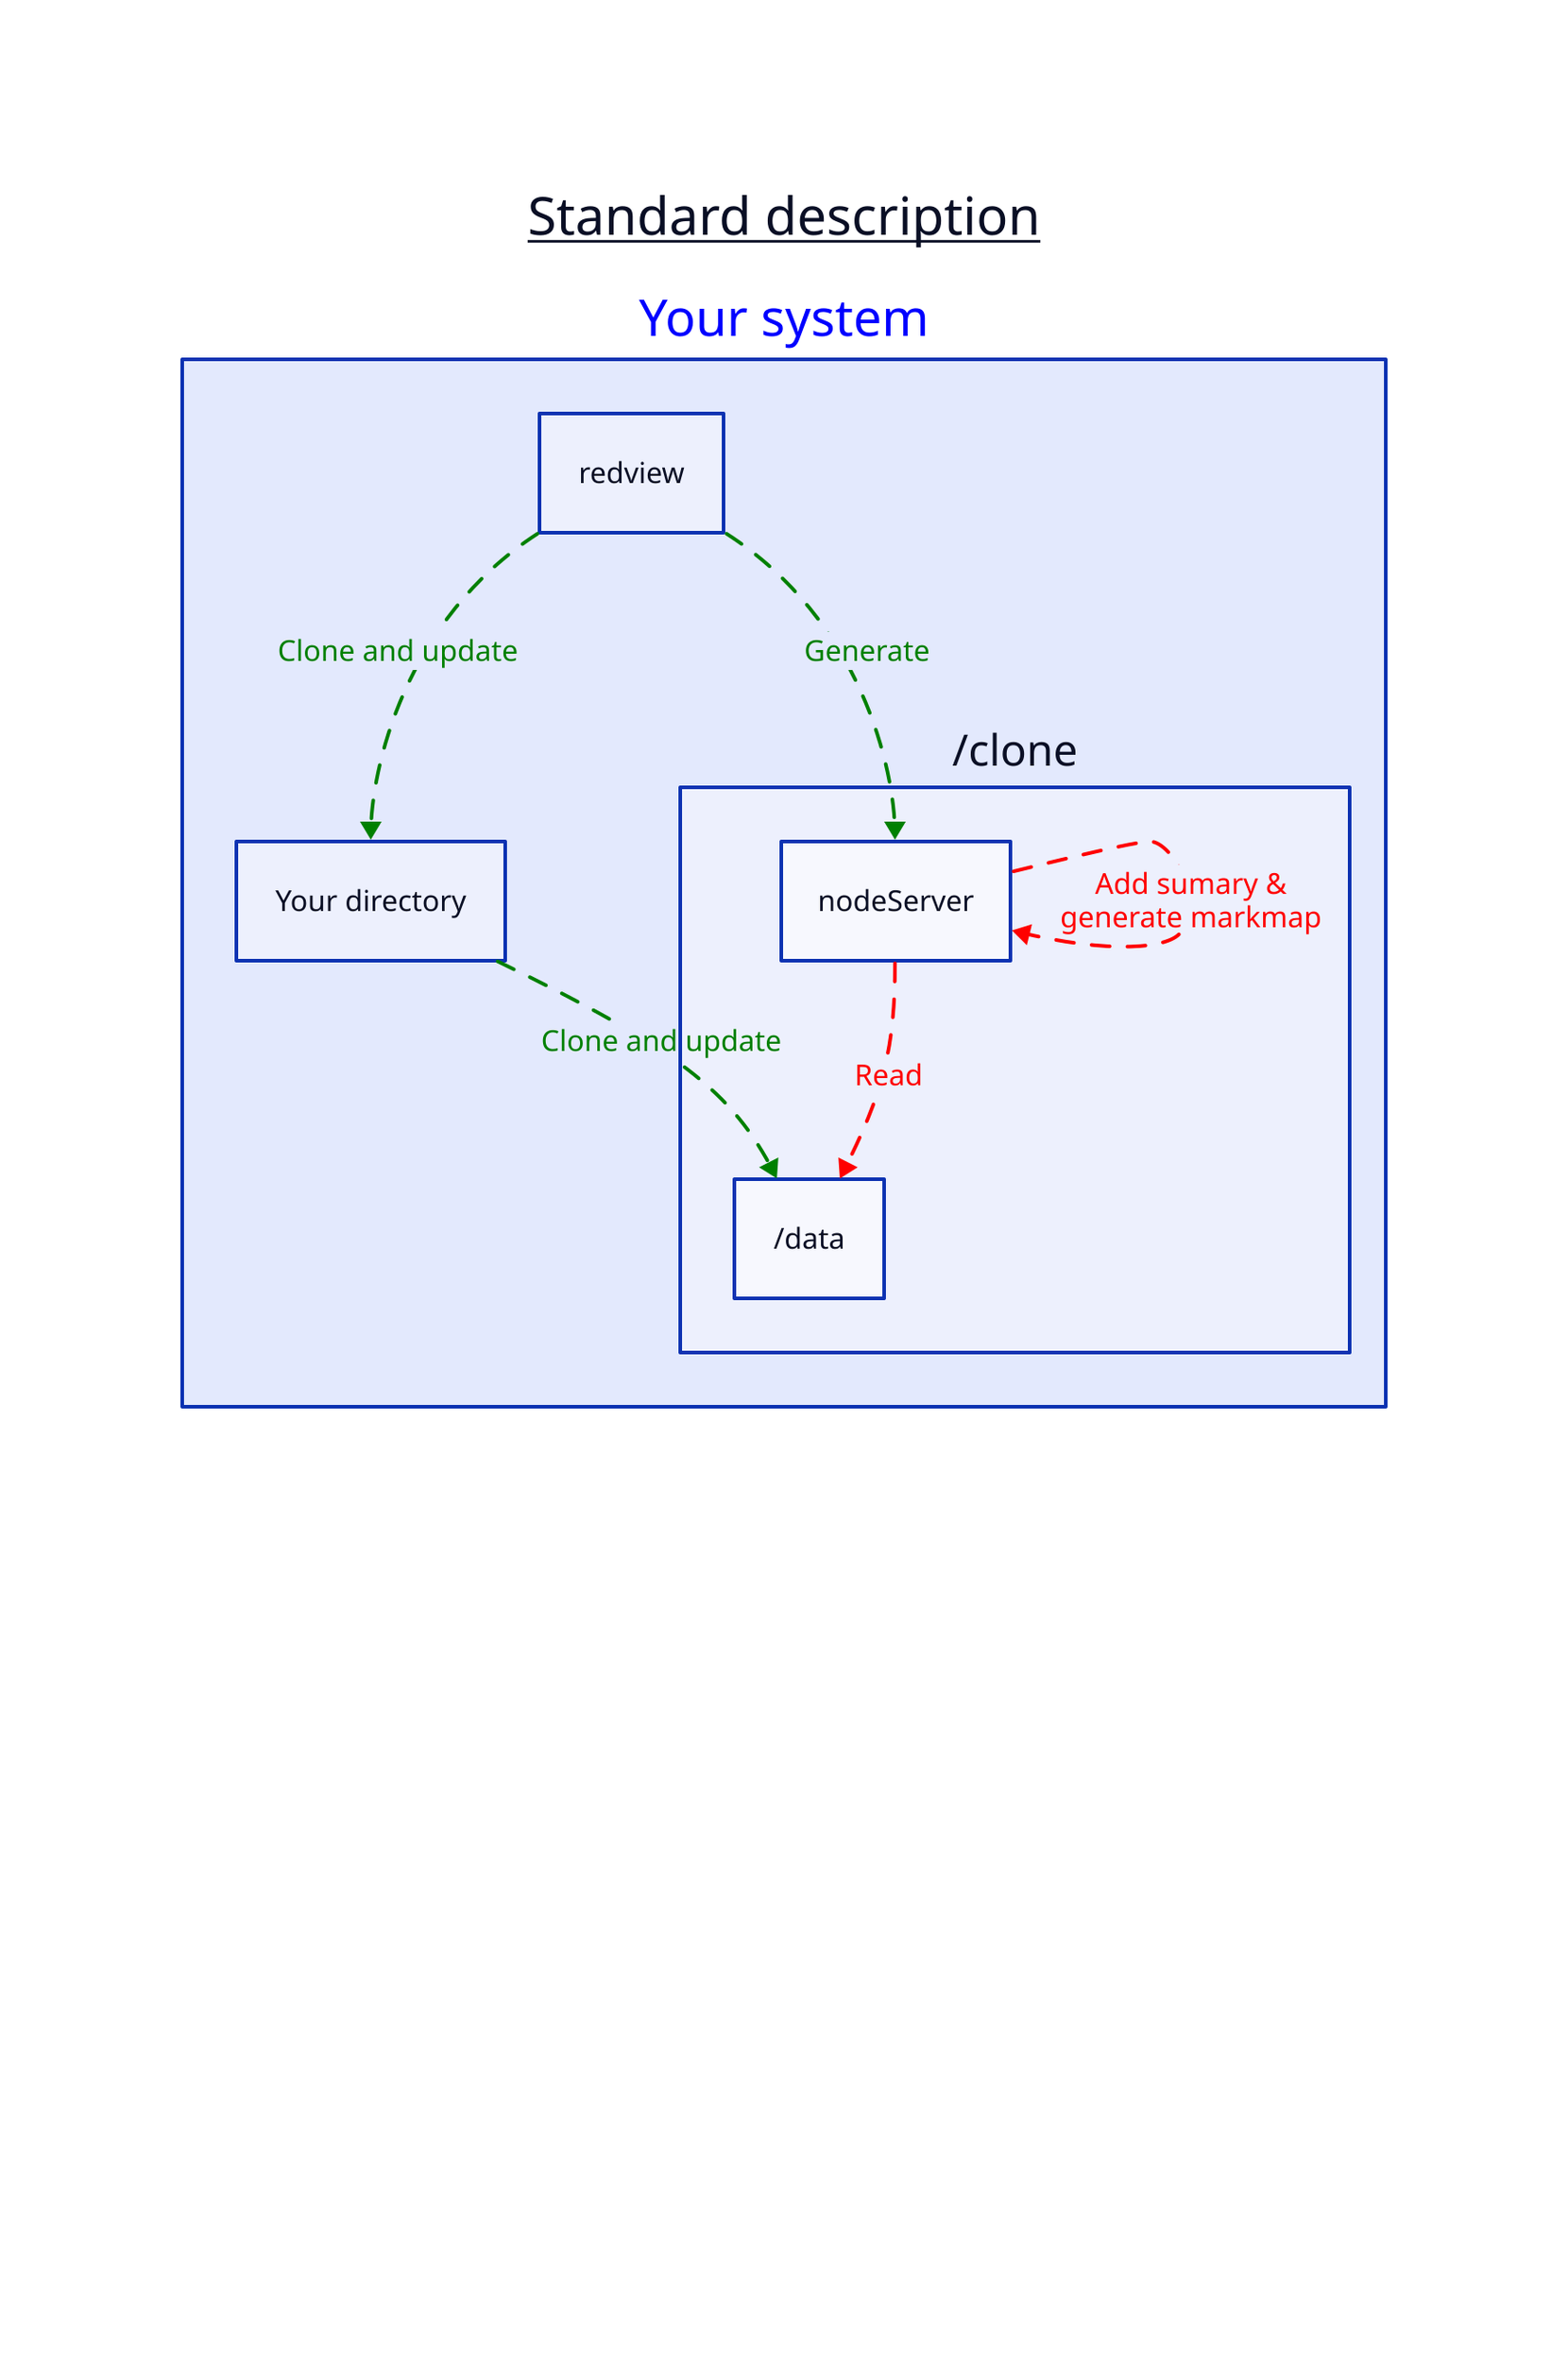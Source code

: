 title: Standard description {
    near: top-center
    shape: text
    style: {
      font-size: 29
      bold: true
      underline: true
    }
  }
  Your system: {style.font-color: blue}
  Your system.Your directory
  Your system.redview
  Your system./clone
  Your system./clone.nodeServer
  Your system./clone./data
  
  Your system.redview -> Your system.Your directory -> Your system./clone./data: Clone and update {style.animated: true; style.stroke: green; style.font-color: green}
  Your system.redview -> Your system./clone.nodeServer: Generate {style.animated: true; style.stroke: green; style.font-color: green}
  Your system./clone.nodeServer -> Your system./clone./data: Read {style.animated: true; style.stroke: red; style.font-color: red}
  Your system./clone.nodeServer -> Your system./clone.nodeServer: Add sumary & \ngenerate markmap {style.animated: true; style.stroke: red; style.font-color: red}
  
  explanation: |md
    # How it works ?
    ## Redview
    Is the python script in charge of:
      - Creates a clone of your directory.
      - Watches for changes and reflects them on the clone directory.
      - (Re-)Generates directory summary
    ## Node server
      - Delivers your notes with summary
      - Generates markmap file
      - Generate asciidoc and markdown preview
  | {near: bottom-center}
  